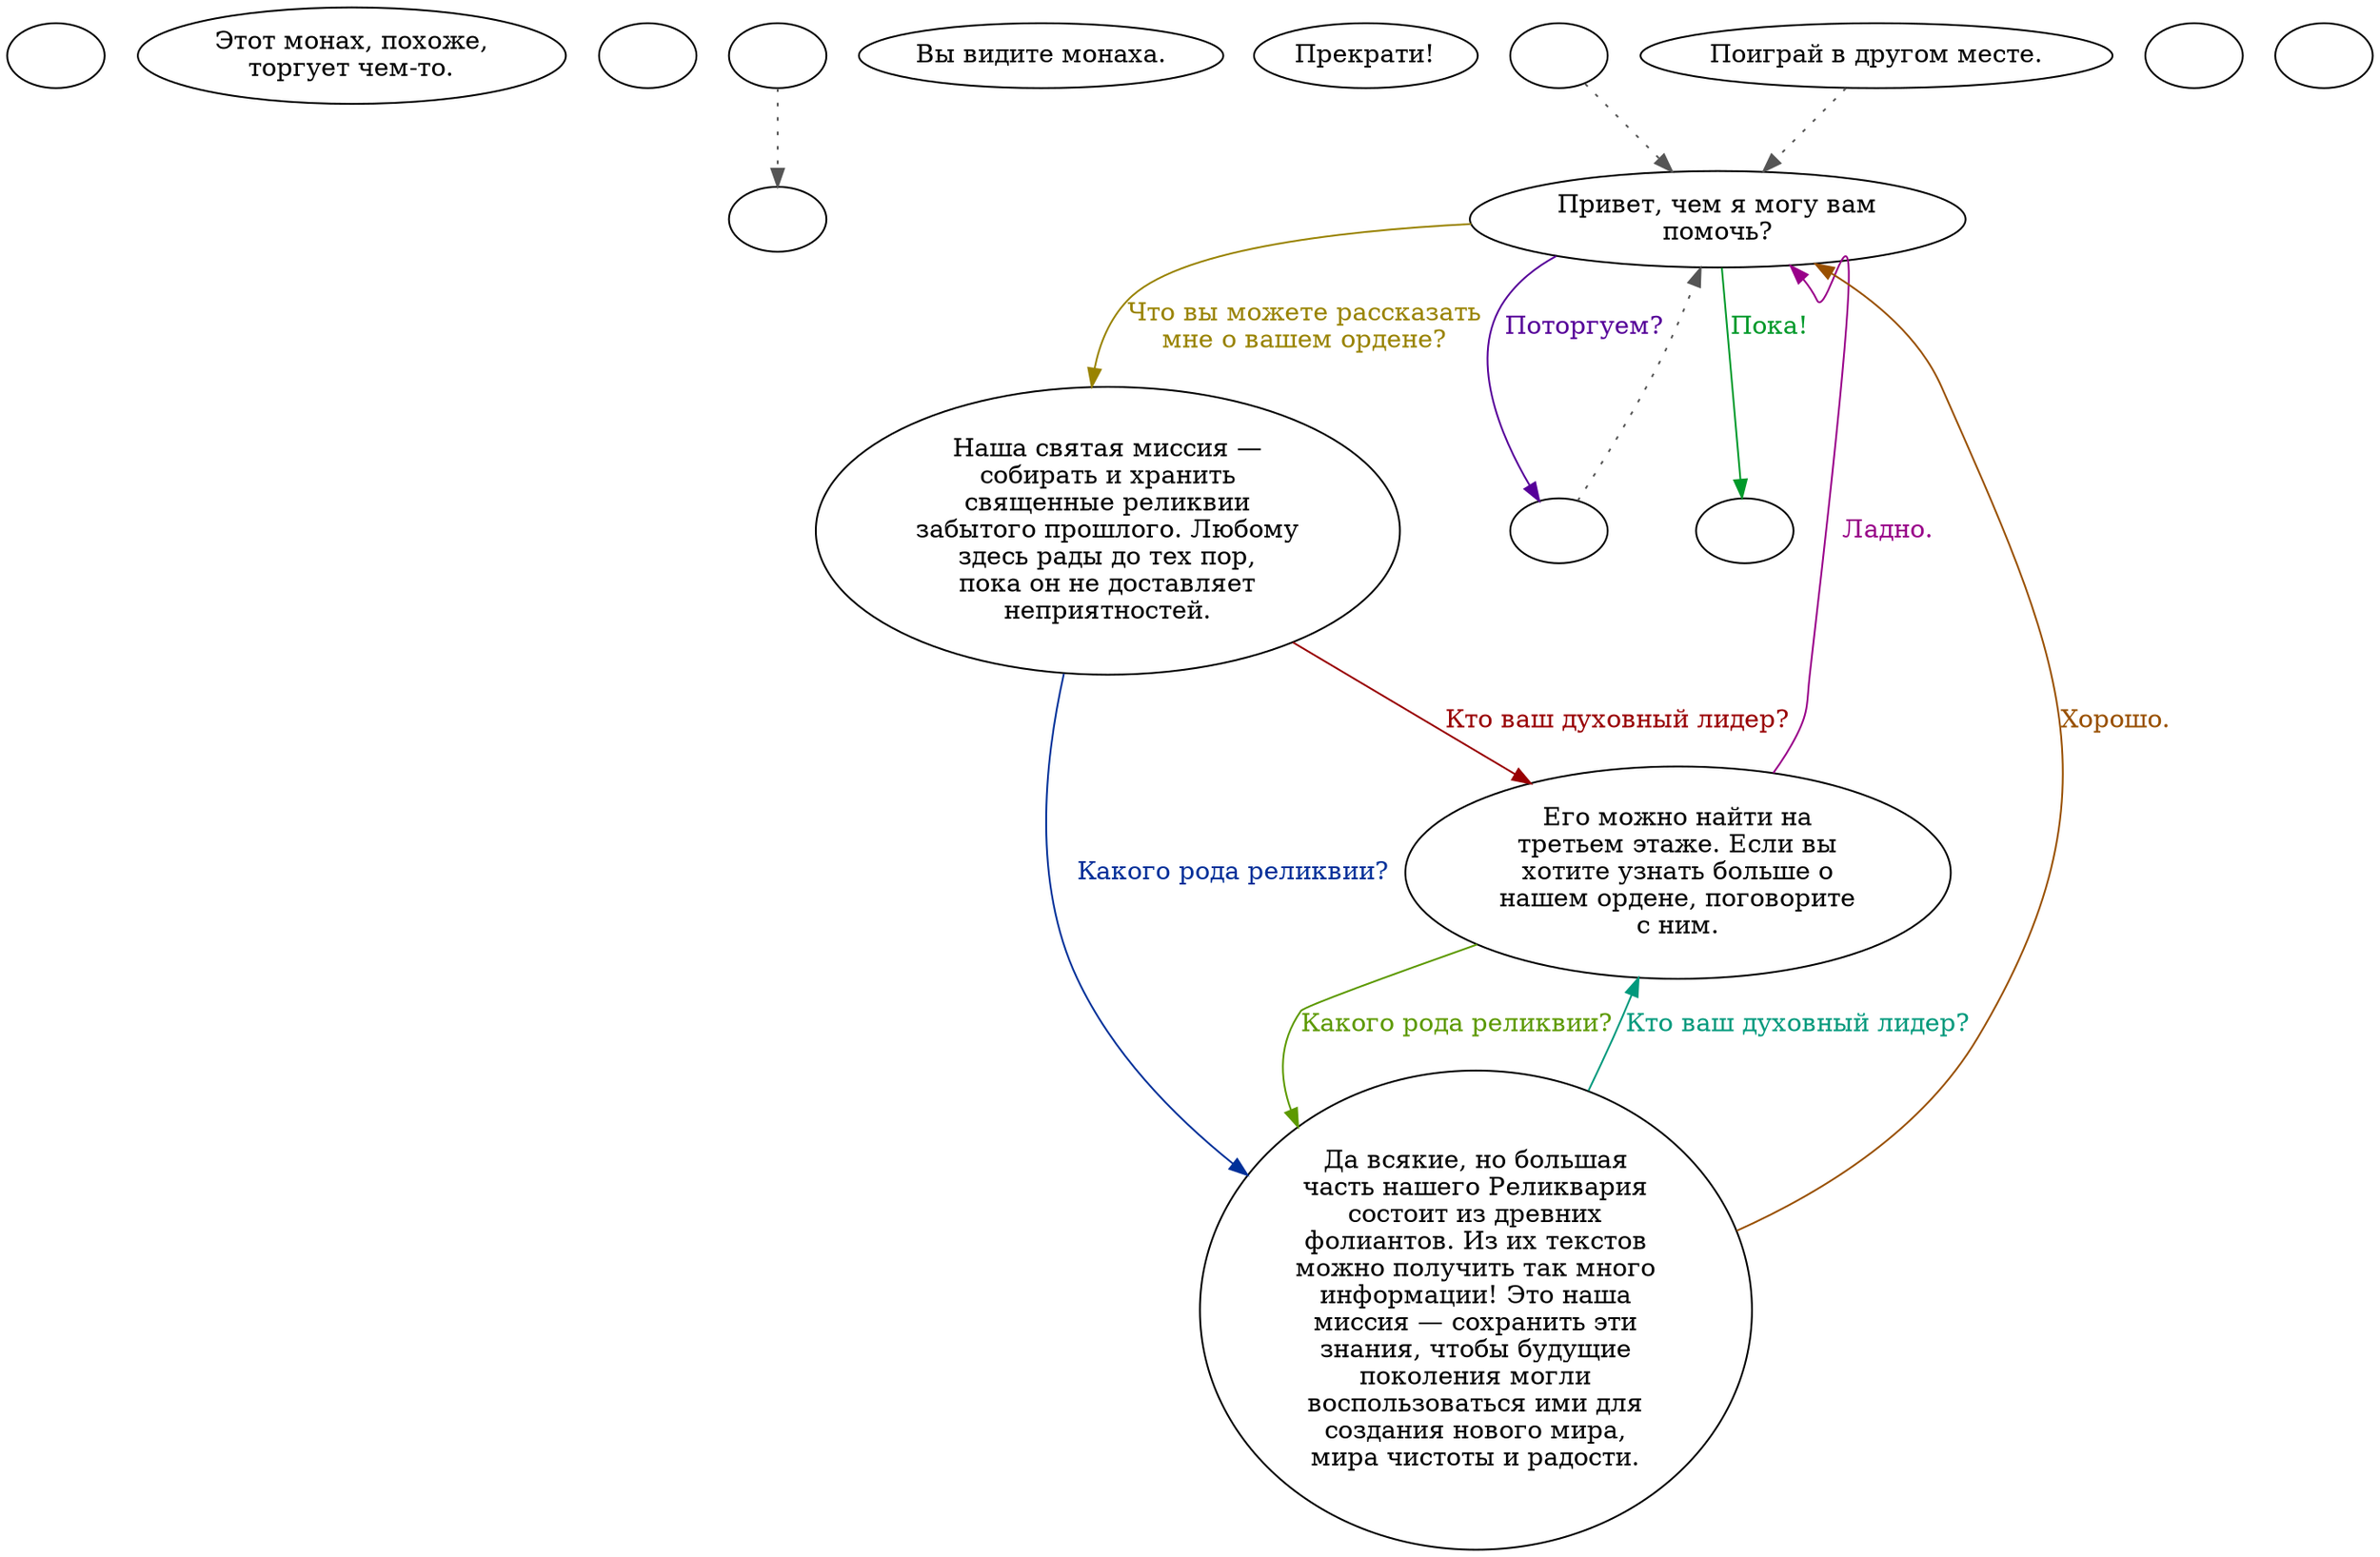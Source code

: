 digraph amonk4 {
  "start" [style=filled       fillcolor="#FFFFFF"       color="#000000"]
  "start" [label=""]
  "description_p_proc" [style=filled       fillcolor="#FFFFFF"       color="#000000"]
  "description_p_proc" [label="Этот монах, похоже,\nторгует чем-то."]
  "destroy_p_proc" [style=filled       fillcolor="#FFFFFF"       color="#000000"]
  "destroy_p_proc" [label=""]
  "map_enter_p_proc" [style=filled       fillcolor="#FFFFFF"       color="#000000"]
  "map_enter_p_proc" -> "Make_Ainven" [style=dotted color="#555555"]
  "map_enter_p_proc" [label=""]
  "look_at_p_proc" [style=filled       fillcolor="#FFFFFF"       color="#000000"]
  "look_at_p_proc" [label="Вы видите монаха."]
  "pickup_p_proc" [style=filled       fillcolor="#FFFFFF"       color="#000000"]
  "pickup_p_proc" [label="Прекрати!"]
  "timed_event_p_proc" [style=filled       fillcolor="#FFFFFF"       color="#000000"]
  "timed_event_p_proc" -> "Node001" [style=dotted color="#555555"]
  "timed_event_p_proc" [label=""]
  "talk_p_proc" [style=filled       fillcolor="#FFFFFF"       color="#000000"]
  "talk_p_proc" -> "Node001" [style=dotted color="#555555"]
  "talk_p_proc" [label="Поиграй в другом месте."]
  "Make_Ainven" [style=filled       fillcolor="#FFFFFF"       color="#000000"]
  "Make_Ainven" [label=""]
  "Node001" [style=filled       fillcolor="#FFFFFF"       color="#000000"]
  "Node001" [label="Привет, чем я могу вам\nпомочь?"]
  "Node001" -> "Node002" [label="Что вы можете рассказать\nмне о вашем ордене?" color="#998300" fontcolor="#998300"]
  "Node001" -> "NodeBarter" [label="Поторгуем?" color="#560099" fontcolor="#560099"]
  "Node001" -> "Node999" [label="Пока!" color="#00992A" fontcolor="#00992A"]
  "Node002" [style=filled       fillcolor="#FFFFFF"       color="#000000"]
  "Node002" [label="Наша святая миссия —\nсобирать и хранить\nсвященные реликвии\nзабытого прошлого. Любому\nздесь рады до тех пор,\nпока он не доставляет\nнеприятностей."]
  "Node002" -> "Node005" [label="Кто ваш духовный лидер?" color="#990003" fontcolor="#990003"]
  "Node002" -> "Node006" [label="Какого рода реликвии?" color="#003099" fontcolor="#003099"]
  "NodeBarter" [style=filled       fillcolor="#FFFFFF"       color="#000000"]
  "NodeBarter" -> "Node001" [style=dotted color="#555555"]
  "NodeBarter" [label=""]
  "Node005" [style=filled       fillcolor="#FFFFFF"       color="#000000"]
  "Node005" [label="Его можно найти на\nтретьем этаже. Если вы\nхотите узнать больше о\nнашем ордене, поговорите\nс ним."]
  "Node005" -> "Node006" [label="Какого рода реликвии?" color="#5C9900" fontcolor="#5C9900"]
  "Node005" -> "Node001" [label="Ладно." color="#990089" fontcolor="#990089"]
  "Node006" [style=filled       fillcolor="#FFFFFF"       color="#000000"]
  "Node006" [label="Да всякие, но большая\nчасть нашего Реликвария\nсостоит из древних\nфолиантов. Из их текстов\nможно получить так много\nинформации! Это наша\nмиссия — сохранить эти\nзнания, чтобы будущие\nпоколения могли\nвоспользоваться ими для\nсоздания нового мира,\nмира чистоты и радости."]
  "Node006" -> "Node005" [label="Кто ваш духовный лидер?" color="#00997C" fontcolor="#00997C"]
  "Node006" -> "Node001" [label="Хорошо." color="#995000" fontcolor="#995000"]
  "Node999" [style=filled       fillcolor="#FFFFFF"       color="#000000"]
  "Node999" [label=""]
  "critter_p_proc" [style=filled       fillcolor="#FFFFFF"       color="#000000"]
  "critter_p_proc" [label=""]
  "damage_p_proc" [style=filled       fillcolor="#FFFFFF"       color="#000000"]
  "damage_p_proc" [label=""]
}